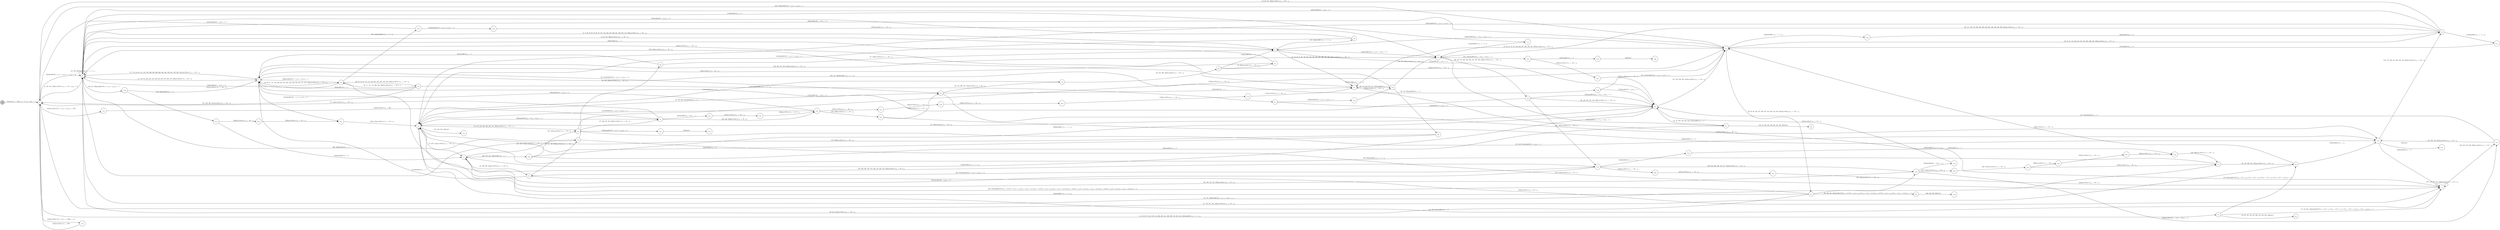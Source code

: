 digraph EFSM{
  graph [rankdir="LR", fontname="Latin Modern Math"];
  node [color="black", fillcolor="white", shape="circle", style="filled", fontname="Latin Modern Math"];
  edge [fontname="Latin Modern Math"];

  s0[fillcolor="gray", label=<s<sub>0</sub>>];
  s1[label=<s<sub>1</sub>>];
  s2[label=<s<sub>2</sub>>];
  s3[label=<s<sub>3</sub>>];
  s5[label=<s<sub>5</sub>>];
  s10[label=<s<sub>10</sub>>];
  s11[label=<s<sub>11</sub>>];
  s12[label=<s<sub>12</sub>>];
  s14[label=<s<sub>14</sub>>];
  s15[label=<s<sub>15</sub>>];
  s16[label=<s<sub>16</sub>>];
  s17[label=<s<sub>17</sub>>];
  s18[label=<s<sub>18</sub>>];
  s19[label=<s<sub>19</sub>>];
  s20[label=<s<sub>20</sub>>];
  s24[label=<s<sub>24</sub>>];
  s28[label=<s<sub>28</sub>>];
  s29[label=<s<sub>29</sub>>];
  s30[label=<s<sub>30</sub>>];
  s31[label=<s<sub>31</sub>>];
  s32[label=<s<sub>32</sub>>];
  s35[label=<s<sub>35</sub>>];
  s36[label=<s<sub>36</sub>>];
  s42[label=<s<sub>42</sub>>];
  s45[label=<s<sub>45</sub>>];
  s46[label=<s<sub>46</sub>>];
  s47[label=<s<sub>47</sub>>];
  s55[label=<s<sub>55</sub>>];
  s56[label=<s<sub>56</sub>>];
  s64[label=<s<sub>64</sub>>];
  s66[label=<s<sub>66</sub>>];
  s73[label=<s<sub>73</sub>>];
  s76[label=<s<sub>76</sub>>];
  s77[label=<s<sub>77</sub>>];
  s92[label=<s<sub>92</sub>>];
  s93[label=<s<sub>93</sub>>];
  s99[label=<s<sub>99</sub>>];
  s100[label=<s<sub>100</sub>>];
  s102[label=<s<sub>102</sub>>];
  s112[label=<s<sub>112</sub>>];
  s124[label=<s<sub>124</sub>>];
  s130[label=<s<sub>130</sub>>];
  s133[label=<s<sub>133</sub>>];
  s134[label=<s<sub>134</sub>>];
  s135[label=<s<sub>135</sub>>];
  s141[label=<s<sub>141</sub>>];
  s146[label=<s<sub>146</sub>>];
  s147[label=<s<sub>147</sub>>];
  s159[label=<s<sub>159</sub>>];
  s160[label=<s<sub>160</sub>>];
  s164[label=<s<sub>164</sub>>];
  s165[label=<s<sub>165</sub>>];
  s166[label=<s<sub>166</sub>>];
  s167[label=<s<sub>167</sub>>];
  s168[label=<s<sub>168</sub>>];
  s169[label=<s<sub>169</sub>>];
  s170[label=<s<sub>170</sub>>];
  s196[label=<s<sub>196</sub>>];
  s212[label=<s<sub>212</sub>>];
  s221[label=<s<sub>221</sub>>];
  s234[label=<s<sub>234</sub>>];
  s235[label=<s<sub>235</sub>>];
  s263[label=<s<sub>263</sub>>];
  s275[label=<s<sub>275</sub>>];
  s276[label=<s<sub>276</sub>>];
  s284[label=<s<sub>284</sub>>];
  s285[label=<s<sub>285</sub>>];
  s286[label=<s<sub>286</sub>>];
  s287[label=<s<sub>287</sub>>];
  s314[label=<s<sub>314</sub>>];
  s322[label=<s<sub>322</sub>>];
  s372[label=<s<sub>372</sub>>];
  s373[label=<s<sub>373</sub>>];
  s394[label=<s<sub>394</sub>>];
  s395[label=<s<sub>395</sub>>];
  s412[label=<s<sub>412</sub>>];
  s425[label=<s<sub>425</sub>>];
  s426[label=<s<sub>426</sub>>];
  s427[label=<s<sub>427</sub>>];
  s486[label=<s<sub>486</sub>>];
  s487[label=<s<sub>487</sub>>];

  s0->s1[label=<<i> [1]start:2/o<sub>1</sub> := 200, o<sub>2</sub> := 3, o<sub>3</sub> := 0&#91;r<sub>2</sub> := 1&#93;</i>>];
  s14->s15[label=<<i> [15, 145, 201, 242]alienHit:0&#91;!(!(r<sub>2</sub> &gt; 3&or;2 &gt; r<sub>2</sub>)&or;!(r<sub>2</sub> &gt; 3&or;2 &gt; r<sub>2</sub>)), !(!(r<sub>2</sub> &gt; 3&or;2 &gt; r<sub>2</sub>)&or;!(r<sub>2</sub> &gt; 3&or;2 &gt; r<sub>2</sub>))&#93;/o<sub>1</sub> := 1</i>>];
  s20->s5[label=<<i> [21, 193]moveWest:1/o<sub>1</sub> := -50 + i<sub>0</sub></i>>];
  s3->s24[label=<<i> [24, 451]alienHit:0&#91;!(4 &gt; r<sub>2</sub>&or;4 &gt; r<sub>2</sub>)&#93;/o<sub>1</sub> := 3</i>>];
  s24->s10[label=<<i> [25]alienHit:0/o<sub>1</sub> := 4</i>>];
  s1->s2[label=<<i> [33]alienHit:0&#91;2 &gt; r<sub>2</sub>, 2 &gt; r<sub>2</sub>&#93;/o<sub>1</sub> := r<sub>2</sub>&#91;r<sub>2</sub> := 2&#93;</i>>];
  s35->s2[label=<<i> [38]alienHit:0&#91;4 &gt; r<sub>2</sub>&#93;/o<sub>1</sub> := 2</i>>];
  s42->s16[label=<<i> [43]shieldHit:1/o<sub>1</sub> := -1 + i<sub>0</sub></i>>];
  s46->s47[label=<<i> [47, 301]moveEast:1/o<sub>1</sub> := 50 + i<sub>0</sub></i>>];
  s47->s3[label=<<i> [48]moveEast:1/o<sub>1</sub> := 50 + i<sub>0</sub></i>>];
  s5->s30[label=<<i> [51]alienHit:0&#91;4 &gt; r<sub>2</sub>&#93;/o<sub>1</sub> := 4</i>>];
  s14->s56[label=<<i> [59, 343]alienHit:0&#91;!(!(!(r<sub>2</sub> &gt; 3&or;2 &gt; r<sub>2</sub>)&or;!(r<sub>2</sub> &gt; 3&or;2 &gt; r<sub>2</sub>))&or;!(!(r<sub>2</sub> &gt; 3&or;2 &gt; r<sub>2</sub>)&or;!(r<sub>2</sub> &gt; 3&or;2 &gt; r<sub>2</sub>)))&#93;/o<sub>1</sub> := 3</i>>];
  s56->s11[label=<<i> [60]moveEast:1/o<sub>1</sub> := 50 + i<sub>0</sub></i>>];
  s5->s66[label=<<i> [66, 444]shieldHit:1/o<sub>1</sub> := -1 + i<sub>0</sub></i>>];
  s66->s2[label=<<i> [67]alienHit:0&#91;4 &gt; r<sub>2</sub>&#93;/o<sub>1</sub> := 2</i>>];
  s36->s73[label=<<i> [73, 101]shieldHit:1/o<sub>1</sub> := -1 + i<sub>0</sub></i>>];
  s73->s30[label=<<i> [74]alienHit:0&#91;4 &gt; r<sub>2</sub>&#93;/o<sub>1</sub> := 3</i>>];
  s30->s16[label=<<i> [75, 218]moveEast:1/o<sub>1</sub> := 50 + i<sub>0</sub></i>>];
  s77->s1[label=<<i> [78, 143]moveWest:1/o<sub>1</sub> := -50 + i<sub>0</sub></i>>];
  s36->s3[label=<<i> [83]alienHit:0/o<sub>1</sub> := 1</i>>];
  s93->s2[label=<<i> [94]alienHit:0/o<sub>1</sub> := 4</i>>];
  s73->s102[label=<<i> [102]alienHit:0&#91;!(4 &gt; r<sub>2</sub>&or;4 &gt; r<sub>2</sub>)&#93;/o<sub>1</sub> := 1</i>>];
  s102->s92[label=<<i> [103]moveEast:1/o<sub>1</sub> := 50 + i<sub>0</sub></i>>];
  s92->s28[label=<<i> [104, 204, 272]moveEast:1/o<sub>1</sub> := 50 + i<sub>0</sub></i>>];
  s28->s112[label=<<i> [112]shieldHit:1/o<sub>1</sub> := -1 + i<sub>0</sub></i>>];
  s112->s2[label=<<i> [113]alienHit:0/o<sub>1</sub> := 2</i>>];
  s1->s124[label=<<i> [124]moveEast:1&#91;2 &gt; r<sub>2</sub>&#93;/o<sub>1</sub> := 250&#91;r<sub>2</sub> := 4&#93;</i>>];
  s124->s1[label=<<i> [125]moveEast:1/o<sub>1</sub> := 300</i>>];
  s2->s130[label=<<i> [130, 211, 392]alienHit:0&#91;!(4 &gt; r<sub>2</sub>&or;4 &gt; r<sub>2</sub>)&#93;/o<sub>1</sub> := 1</i>>];
  s130->s3[label=<<i> [131]moveWest:1/o<sub>1</sub> := -50 + i<sub>0</sub></i>>];
  s35->s133[label=<<i> [133, 228, 282, 357, 374, 465, 472, 485, 510, 533]moveEast:1/o<sub>1</sub> := 50 + i<sub>0</sub></i>>];
  s133->s134[label=<<i> [134]shieldHit:1/o<sub>1</sub> := -1 + i<sub>0</sub></i>>];
  s134->s135[label=<<i> [135]alienHit:0/o<sub>1</sub> := 2</i>>];
  s135->s55[label=<<i> [136, 289]moveWest:1/o<sub>1</sub> := -50 + i<sub>0</sub></i>>];
  s56->s1[label=<<i> [57, 138, 291, 344, 448]moveWest:1/o<sub>1</sub> := -50 + i<sub>0</sub></i>>];
  s1->s141[label=<<i> [141]moveEast:1&#91;!(2 &gt; r<sub>2</sub>&or;2 &gt; r<sub>2</sub>)&#93;/o<sub>1</sub> := 350</i>>];
  s141->s77[label=<<i> [142]moveEast:1/o<sub>1</sub> := 400</i>>];
  s29->s3[label=<<i> [151]alienHit:0&#91;r<sub>2</sub> &gt; 2&#93;/o<sub>1</sub> := 2</i>>];
  s5->s28[label=<<i> [154]alienHit:0&#91;!(4 &gt; r<sub>2</sub>&or;4 &gt; r<sub>2</sub>)&#93;/o<sub>1</sub> := 3</i>>];
  s42->s159[label=<<i> [159, 188]moveEast:1/o<sub>1</sub> := 50 + i<sub>0</sub></i>>];
  s159->s160[label=<<i> [160]alienHit:0&#91;r<sub>2</sub> &gt; 2&#93;/o<sub>1</sub> := 4</i>>];
  s160->s30[label=<<i> [161]moveEast:1/o<sub>1</sub> := 50 + i<sub>0</sub></i>>];
  s77->s164[label=<<i> [164]alienHit:0&#91;r<sub>2</sub> &gt; 2&#93;/o<sub>1</sub> := 1</i>>];
  s164->s165[label=<<i> [165]moveWest:1/o<sub>1</sub> := -50 + i<sub>0</sub></i>>];
  s165->s166[label=<<i> [166]moveWest:1/o<sub>1</sub> := -50 + i<sub>0</sub></i>>];
  s166->s167[label=<<i> [167]moveWest:1/o<sub>1</sub> := -50 + i<sub>0</sub></i>>];
  s167->s168[label=<<i> [168]moveWest:1/o<sub>1</sub> := -50 + i<sub>0</sub></i>>];
  s168->s169[label=<<i> [169]moveWest:1/o<sub>1</sub> := -50 + i<sub>0</sub></i>>];
  s169->s170[label=<<i> [170]moveWest:1/o<sub>1</sub> := -50 + i<sub>0</sub></i>>];
  s170->s10[label=<<i> [171]moveWest:1/o<sub>1</sub> := -50 + i<sub>0</sub></i>>];
  s93->s16[label=<<i> [174, 329]moveEast:1/o<sub>1</sub> := 50 + i<sub>0</sub></i>>];
  s28->s31[label=<<i> [179]alienHit:0&#91;r<sub>2</sub> &gt; 2, r<sub>2</sub> &gt; 2&#93;/o<sub>1</sub> := 5</i>>];
  s31->s32[label=<<i> [32, 53, 163, 180, 199, 265, 484, 503, 528]win:0</i>>];
  s55->s16[label=<<i> [182, 297]shieldHit:1/o<sub>1</sub> := -1 + i<sub>0</sub></i>>];
  s46->s11[label=<<i> [186]moveWest:1/o<sub>1</sub> := -50 + i<sub>0</sub></i>>];
  s159->s17[label=<<i> [189, 369, 467, 512, 535]moveEast:1/o<sub>1</sub> := 50 + i<sub>0</sub></i>>];
  s18->s19[label=<<i> [19, 191, 359, 399]moveWest:1/o<sub>1</sub> := -50 + i<sub>0</sub></i>>];
  s5->s2[label=<<i> [6, 22, 194, 530]moveWest:1/o<sub>1</sub> := -50 + i<sub>0</sub></i>>];
  s3->s196[label=<<i> [196, 311, 320]shieldHit:1/o<sub>1</sub> := -1 + i<sub>0</sub></i>>];
  s196->s30[label=<<i> [197]alienHit:0&#91;4 &gt; r<sub>2</sub>&#93;/o<sub>1</sub> := 4</i>>];
  s15->s10[label=<<i> [202]shieldHit:1/o<sub>1</sub> := -1 + i<sub>0</sub></i>>];
  s10->s92[label=<<i> [92, 172, 203, 251, 271, 327]alienHit:0/o<sub>1</sub> := 2</i>>];
  s3->s35[label=<<i> [35, 69, 81, 115, 132, 206, 227, 274, 281, 304, 349, 356, 462, 471, 507, 532]moveWest:1/o<sub>1</sub> := -50 + i<sub>0</sub></i>>];
  s36->s1[label=<<i> [121, 208, 308, 351]moveEast:1/o<sub>1</sub> := 50 + i<sub>0</sub></i>>];
  s130->s212[label=<<i> [212, 393]alienHit:0/o<sub>1</sub> := 2</i>>];
  s212->s17[label=<<i> [213]alienHit:0/o<sub>1</sub> := 3</i>>];
  s17->s19[label=<<i> [214, 468, 513]moveEast:1/o<sub>1</sub> := 50 + i<sub>0</sub></i>>];
  s19->s15[label=<<i> [215, 514]moveEast:1/o<sub>1</sub> := 50 + i<sub>0</sub></i>>];
  s146->s30[label=<<i> [217, 384]alienHit:0/o<sub>1</sub> := 4</i>>];
  s147->s221[label=<<i> [221]win:0</i>>];
  s12->s2[label=<<i> [225]alienHit:0&#91;4 &gt; r<sub>2</sub>&#93;/o<sub>1</sub> := 2</i>>];
  s159->s146[label=<<i> [230]alienHit:0&#91;!(r<sub>2</sub> &gt; 2&or;r<sub>2</sub> &gt; 2)&#93;/o<sub>1</sub> := 3</i>>];
  s28->s234[label=<<i> [234, 424]alienHit:0&#91;!(r<sub>2</sub> &gt; 2&or;r<sub>2</sub> &gt; 2)&#93;/o<sub>1</sub> := 4</i>>];
  s234->s235[label=<<i> [235]moveWest:1/o<sub>1</sub> := -50 + i<sub>0</sub></i>>];
  s235->s30[label=<<i> [236]moveWest:1/o<sub>1</sub> := -50 + i<sub>0</sub></i>>];
  s30->s11[label=<<i> [157, 237, 336, 385, 433]moveWest:1/o<sub>1</sub> := -50 + i<sub>0</sub></i>>];
  s92->s2[label=<<i> [252]moveWest:1/o<sub>1</sub> := -50 + i<sub>0</sub></i>>];
  s29->s133[label=<<i> [261, 367]moveEast:1/o<sub>1</sub> := 50 + i<sub>0</sub></i>>];
  s133->s17[label=<<i> [262]alienHit:0&#91;2 &gt; r<sub>2</sub>&#93;/o<sub>1</sub> := 3</i>>];
  s263->s31[label=<<i> [264]alienHit:0/o<sub>1</sub> := 5</i>>];
  s35->s3[label=<<i> [266]alienHit:0&#91;!(4 &gt; r<sub>2</sub>&or;4 &gt; r<sub>2</sub>)&#93;/o<sub>1</sub> := 1</i>>];
  s10->s10[label=<<i> [270]shieldHit:1/o<sub>1</sub> := -1 + i<sub>0</sub></i>>];
  s28->s3[label=<<i> [105, 205, 247, 273, 278]moveEast:1/o<sub>1</sub> := 50 + i<sub>0</sub></i>>];
  s35->s275[label=<<i> [275, 340]shieldHit:1/o<sub>1</sub> := -1 + i<sub>0</sub></i>>];
  s275->s276[label=<<i> [276]alienHit:0&#91;!(4 &gt; r<sub>2</sub>&or;4 &gt; r<sub>2</sub>)&#93;/o<sub>1</sub> := 3</i>>];
  s276->s28[label=<<i> [277]moveEast:1/o<sub>1</sub> := 50 + i<sub>0</sub></i>>];
  s159->s284[label=<<i> [284, 474]moveWest:1/o<sub>1</sub> := -50 + i<sub>0</sub></i>>];
  s284->s285[label=<<i> [285, 475]moveWest:1/o<sub>1</sub> := -50 + i<sub>0</sub></i>>];
  s285->s286[label=<<i> [286]moveWest:1/o<sub>1</sub> := -50 + i<sub>0</sub></i>>];
  s286->s287[label=<<i> [287]moveWest:1/o<sub>1</sub> := -50 + i<sub>0</sub></i>>];
  s287->s135[label=<<i> [288]moveWest:1/o<sub>1</sub> := -50 + i<sub>0</sub></i>>];
  s55->s56[label=<<i> [56, 137, 290, 447, 477]moveWest:1/o<sub>1</sub> := -50 + i<sub>0</sub></i>>];
  s10->s2[label=<<i> [294, 391]moveWest:1/o<sub>1</sub> := -50 + i<sub>0</sub></i>>];
  s2->s2[label=<<i> [54, 129, 295]shieldHit:1/o<sub>1</sub> := -1 + i<sub>0</sub></i>>];
  s2->s55[label=<<i> [55, 181, 296]alienHit:0&#91;4 &gt; r<sub>2</sub>, 4 &gt; r<sub>2</sub>&#93;/o<sub>1</sub> := r<sub>2</sub></i>>];
  s45->s46[label=<<i> [46, 185, 300, 442]moveEast:1/o<sub>1</sub> := 50 + i<sub>0</sub></i>>];
  s47->s2[label=<<i> [302]alienHit:0/o<sub>1</sub> := 4</i>>];
  s36->s35[label=<<i> [37, 71, 117, 119, 306, 464, 509]moveWest:1/o<sub>1</sub> := -50 + i<sub>0</sub></i>>];
  s196->s11[label=<<i> [312, 321]alienHit:0&#91;!(4 &gt; r<sub>2</sub>&or;4 &gt; r<sub>2</sub>)&#93;/o<sub>1</sub> := 1</i>>];
  s11->s12[label=<<i> [12, 27, 61, 110, 224, 258, 313, 316, 364, 406, 422, 498]moveEast:1/o<sub>1</sub> := 50 + i<sub>0</sub></i>>];
  s12->s314[label=<<i> [314]shieldHit:1/o<sub>1</sub> := -1 + i<sub>0</sub></i>>];
  s314->s11[label=<<i> [315]alienHit:0/o<sub>1</sub> := 2</i>>];
  s12->s1[label=<<i> [13, 62, 317, 324]moveEast:1/o<sub>1</sub> := 50 + i<sub>0</sub></i>>];
  s11->s322[label=<<i> [322]shieldHit:1/o<sub>1</sub> := -1 + i<sub>0</sub></i>>];
  s322->s12[label=<<i> [323]alienHit:0/o<sub>1</sub> := 2</i>>];
  s14->s64[label=<<i> [64, 80, 123, 140, 210, 293, 310, 319, 326, 346]lose:0</i>>];
  s92->s93[label=<<i> [93, 173, 328]alienHit:0/o<sub>1</sub> := 3</i>>];
  s76->s147[label=<<i> [176, 220, 331]alienHit:0&#91;5 &gt; r<sub>2</sub>&#93;/o<sub>1</sub> := 4</i>>];
  s42->s99[label=<<i> [99, 239, 338, 387]alienHit:0&#91;!(!(r<sub>2</sub> &gt; 4&or;!(!(4 &gt; r<sub>2</sub>&or;4 &gt; r<sub>2</sub>)&or;!(r<sub>2</sub> &gt; 1&or;r<sub>2</sub> &gt; 1)))&or;!(r<sub>2</sub> &gt; 4&or;!(!(4 &gt; r<sub>2</sub>&or;4 &gt; r<sub>2</sub>)&or;!(r<sub>2</sub> &gt; 1&or;r<sub>2</sub> &gt; 1))))&#93;/o<sub>1</sub> := 5</i>>];
  s99->s100[label=<<i> [100, 240, 339, 388]win:0</i>>];
  s275->s1[label=<<i> [341]alienHit:0&#91;4 &gt; r<sub>2</sub>&#93;/o<sub>1</sub> := 2</i>>];
  s1->s14[label=<<i> [14, 58, 63, 79, 122, 139, 144, 200, 209, 241, 292, 309, 318, 325, 342, 345]shieldHit:1/o<sub>1</sub> := -1 + i<sub>0</sub></i>>];
  s1->s2[label=<<i> [2, 126, 347, 449]moveWest:1/o<sub>1</sub> := -50 + i<sub>0</sub>&#91;r<sub>2</sub> := 5&#93;</i>>];
  s1->s11[label=<<i> [352, 459]alienHit:0&#91;!(2 &gt; r<sub>2</sub>&or;2 &gt; r<sub>2</sub>)&#93;/o<sub>1</sub> := 1</i>>];
  s133->s18[label=<<i> [358, 375]alienHit:0&#91;!(2 &gt; r<sub>2</sub>&or;2 &gt; r<sub>2</sub>)&#93;/o<sub>1</sub> := 2</i>>];
  s19->s2[label=<<i> [360, 469]alienHit:0/o<sub>1</sub> := 3</i>>];
  s263->s76[label=<<i> [371, 537]moveWest:1/o<sub>1</sub> := -50 + i<sub>0</sub></i>>];
  s76->s372[label=<<i> [372]alienHit:0&#91;!(5 &gt; r<sub>2</sub>&or;5 &gt; r<sub>2</sub>)&#93;/o<sub>1</sub> := 5</i>>];
  s372->s373[label=<<i> [373]win:0</i>>];
  s18->s15[label=<<i> [376]moveEast:1/o<sub>1</sub> := 50 + i<sub>0</sub></i>>];
  s15->s146[label=<<i> [146, 216, 243, 380, 383]moveWest:1/o<sub>1</sub> := -50 + i<sub>0</sub></i>>];
  s146->s147[label=<<i> [147, 231, 244, 381]moveWest:1/o<sub>1</sub> := -50 + i<sub>0</sub></i>>];
  s147->s15[label=<<i> [382]alienHit:0/o<sub>1</sub> := 3</i>>];
  s212->s394[label=<<i> [394]moveWest:1/o<sub>1</sub> := -50 + i<sub>0</sub></i>>];
  s394->s395[label=<<i> [395]moveWest:1/o<sub>1</sub> := -50 + i<sub>0</sub></i>>];
  s395->s16[label=<<i> [396, 414]moveWest:1/o<sub>1</sub> := -50 + i<sub>0</sub></i>>];
  s16->s17[label=<<i> [17, 397, 415]moveWest:1/o<sub>1</sub> := -50 + i<sub>0</sub></i>>];
  s19->s20[label=<<i> [20, 192, 400]moveWest:1/o<sub>1</sub> := -50 + i<sub>0</sub></i>>];
  s20->s3[label=<<i> [401]alienHit:0/o<sub>1</sub> := 3</i>>];
  s12->s16[label=<<i> [407]alienHit:0&#91;!(4 &gt; r<sub>2</sub>&or;4 &gt; r<sub>2</sub>)&#93;/o<sub>1</sub> := 4</i>>];
  s76->s77[label=<<i> [77, 409, 437, 491, 538]moveEast:1/o<sub>1</sub> := 50 + i<sub>0</sub></i>>];
  s166->s16[label=<<i> [411]alienHit:0&#91;!(4 &gt; r<sub>2</sub>&or;4 &gt; r<sub>2</sub>)&#93;/o<sub>1</sub> := 5</i>>];
  s3->s395[label=<<i> [413]alienHit:0&#91;4 &gt; r<sub>2</sub>, 4 &gt; r<sub>2</sub>&#93;/o<sub>1</sub> := 2</i>>];
  s17->s18[label=<<i> [18, 190, 398, 416]moveWest:1/o<sub>1</sub> := -50 + i<sub>0</sub></i>>];
  s18->s3[label=<<i> [417]alienHit:0/o<sub>1</sub> := 3</i>>];
  s3->s2[label=<<i> [4, 8, 49, 84, 106, 128, 152, 248, 254, 267, 279, 402, 418, 494]moveEast:1/o<sub>1</sub> := 50 + i<sub>0</sub></i>>];
  s2->s5[label=<<i> [5, 9, 39, 50, 65, 85, 90, 95, 107, 153, 249, 255, 268, 361, 389, 403, 419, 495]moveEast:1/o<sub>1</sub> := 50 + i<sub>0</sub></i>>];
  s5->s10[label=<<i> [10, 40, 86, 91, 96, 108, 222, 250, 256, 269, 362, 390, 404, 420, 496]moveEast:1/o<sub>1</sub> := 50 + i<sub>0</sub></i>>];
  s234->s425[label=<<i> [425]alienHit:0/o<sub>1</sub> := 5</i>>];
  s425->s426[label=<<i> [426]win:0</i>>];
  s166->s427[label=<<i> [427, 439]moveEast:1/o<sub>1</sub> := 50 + i<sub>0</sub></i>>];
  s427->s147[label=<<i> [428]alienHit:0/o<sub>1</sub> := 2</i>>];
  s11->s42[label=<<i> [42, 88, 98, 158, 187, 238, 337, 353, 386, 434, 456, 504]moveWest:1/o<sub>1</sub> := -50 + i<sub>0</sub></i>>];
  s42->s16[label=<<i> [435, 457]alienHit:0&#91;!(!(!(r<sub>2</sub> &gt; 4&or;!(!(4 &gt; r<sub>2</sub>&or;4 &gt; r<sub>2</sub>)&or;!(r<sub>2</sub> &gt; 1&or;r<sub>2</sub> &gt; 1)))&or;!(r<sub>2</sub> &gt; 4&or;!(!(4 &gt; r<sub>2</sub>&or;4 &gt; r<sub>2</sub>)&or;!(r<sub>2</sub> &gt; 1&or;r<sub>2</sub> &gt; 1))))&or;!(!(r<sub>2</sub> &gt; 4&or;!(!(4 &gt; r<sub>2</sub>&or;4 &gt; r<sub>2</sub>)&or;!(r<sub>2</sub> &gt; 1&or;r<sub>2</sub> &gt; 1)))&or;!(r<sub>2</sub> &gt; 4&or;!(!(4 &gt; r<sub>2</sub>&or;4 &gt; r<sub>2</sub>)&or;!(r<sub>2</sub> &gt; 1&or;r<sub>2</sub> &gt; 1)))))&#93;/o<sub>1</sub> := 3</i>>];
  s16->s76[label=<<i> [76, 175, 219, 330, 408, 436, 454, 490]moveEast:1/o<sub>1</sub> := 50 + i<sub>0</sub></i>>];
  s427->s24[label=<<i> [440]moveEast:1/o<sub>1</sub> := 50 + i<sub>0</sub></i>>];
  s46->s5[label=<<i> [443]alienHit:0/o<sub>1</sub> := 4</i>>];
  s66->s16[label=<<i> [445]alienHit:0&#91;!(4 &gt; r<sub>2</sub>&or;4 &gt; r<sub>2</sub>)&#93;/o<sub>1</sub> := 5</i>>];
  s16->s412[label=<<i> [412, 446, 458, 540]win:0</i>>];
  s24->s45[label=<<i> [45, 184, 299, 441, 452]moveEast:1/o<sub>1</sub> := 50 + i<sub>0</sub></i>>];
  s45->s16[label=<<i> [453]alienHit:0/o<sub>1</sub> := 4</i>>];
  s76->s11[label=<<i> [455]moveWest:1/o<sub>1</sub> := -50 + i<sub>0</sub></i>>];
  s11->s2[label=<<i> [460]alienHit:0&#91;r<sub>2</sub> &gt; 2&#93;/o<sub>1</sub> := 2</i>>];
  s35->s36[label=<<i> [36, 70, 72, 82, 116, 118, 120, 207, 305, 307, 350, 463, 508]moveWest:1/o<sub>1</sub> := -50 + i<sub>0</sub></i>>];
  s2->s3[label=<<i> [3, 7, 23, 34, 68, 114, 127, 195, 226, 253, 280, 303, 348, 355, 450, 461, 470, 506, 531]moveWest:1/o<sub>1</sub> := -50 + i<sub>0</sub></i>>];
  s133->s159[label=<<i> [229, 283, 368, 466, 473, 511, 534]moveEast:1/o<sub>1</sub> := 50 + i<sub>0</sub></i>>];
  s285->s55[label=<<i> [476]moveEast:1/o<sub>1</sub> := 50 + i<sub>0</sub></i>>];
  s56->s147[label=<<i> [478]alienHit:0/o<sub>1</sub> := r<sub>2</sub></i>>];
  s147->s12[label=<<i> [148, 177, 232, 245, 332, 429, 479, 520]moveWest:1/o<sub>1</sub> := -50 + i<sub>0</sub></i>>];
  s12->s28[label=<<i> [28, 111, 149, 178, 233, 246, 259, 333, 365, 423, 430, 480, 499, 521]moveWest:1/o<sub>1</sub> := -50 + i<sub>0</sub></i>>];
  s133->s486[label=<<i> [486]moveWest:1/o<sub>1</sub> := -50 + i<sub>0</sub></i>>];
  s486->s487[label=<<i> [487]moveWest:1/o<sub>1</sub> := -50 + i<sub>0</sub></i>>];
  s487->s15[label=<<i> [488]moveWest:1/o<sub>1</sub> := -50 + i<sub>0</sub></i>>];
  s15->s16[label=<<i> [16, 489, 517]alienHit:0/o<sub>1</sub> := 2</i>>];
  s77->s166[label=<<i> [410, 438, 492]moveEast:1/o<sub>1</sub> := 50 + i<sub>0</sub></i>>];
  s166->s3[label=<<i> [493]alienHit:0&#91;4 &gt; r<sub>2</sub>&#93;/o<sub>1</sub> := 3</i>>];
  s10->s11[label=<<i> [11, 26, 41, 87, 97, 109, 223, 257, 363, 405, 421, 497]moveEast:1/o<sub>1</sub> := 50 + i<sub>0</sub></i>>];
  s29->s30[label=<<i> [501]alienHit:0&#91;!(r<sub>2</sub> &gt; 2&or;r<sub>2</sub> &gt; 2)&#93;/o<sub>1</sub> := 4</i>>];
  s30->s31[label=<<i> [31, 52, 162, 198, 483, 502, 527]alienHit:0/o<sub>1</sub> := 5</i>>];
  s42->s2[label=<<i> [89, 354, 505]moveWest:1/o<sub>1</sub> := -50 + i<sub>0</sub></i>>];
  s15->s15[label=<<i> [377, 378, 379, 515, 516]moveEast:1/o<sub>1</sub> := 50 + i<sub>0</sub></i>>];
  s16->s24[label=<<i> [44, 183, 298, 518]alienHit:0/o<sub>1</sub> := 3</i>>];
  s24->s147[label=<<i> [519]moveWest:1/o<sub>1</sub> := -50 + i<sub>0</sub></i>>];
  s28->s29[label=<<i> [29, 150, 155, 260, 334, 366, 431, 481, 500, 522]moveWest:1/o<sub>1</sub> := -50 + i<sub>0</sub></i>>];
  s29->s30[label=<<i> [30, 156, 335, 432, 482, 523]moveWest:1/o<sub>1</sub> := -50 + i<sub>0</sub></i>>];
  s30->s17[label=<<i> [524]shieldHit:1/o<sub>1</sub> := -1 + i<sub>0</sub></i>>];
  s263->s30[label=<<i> [526]shieldHit:1/o<sub>1</sub> := -1 + i<sub>0</sub></i>>];
  s11->s5[label=<<i> [529]alienHit:0&#91;!(r<sub>2</sub> &gt; 2&or;r<sub>2</sub> &gt; 2)&#93;/o<sub>1</sub> := 3</i>>];
  s17->s263[label=<<i> [263, 370, 525, 536]alienHit:0/o<sub>1</sub> := 4</i>>];
  s77->s16[label=<<i> [539]alienHit:0&#91;!(r<sub>2</sub> &gt; 2&or;r<sub>2</sub> &gt; 2)&#93;/o<sub>1</sub> := 5</i>>];
}